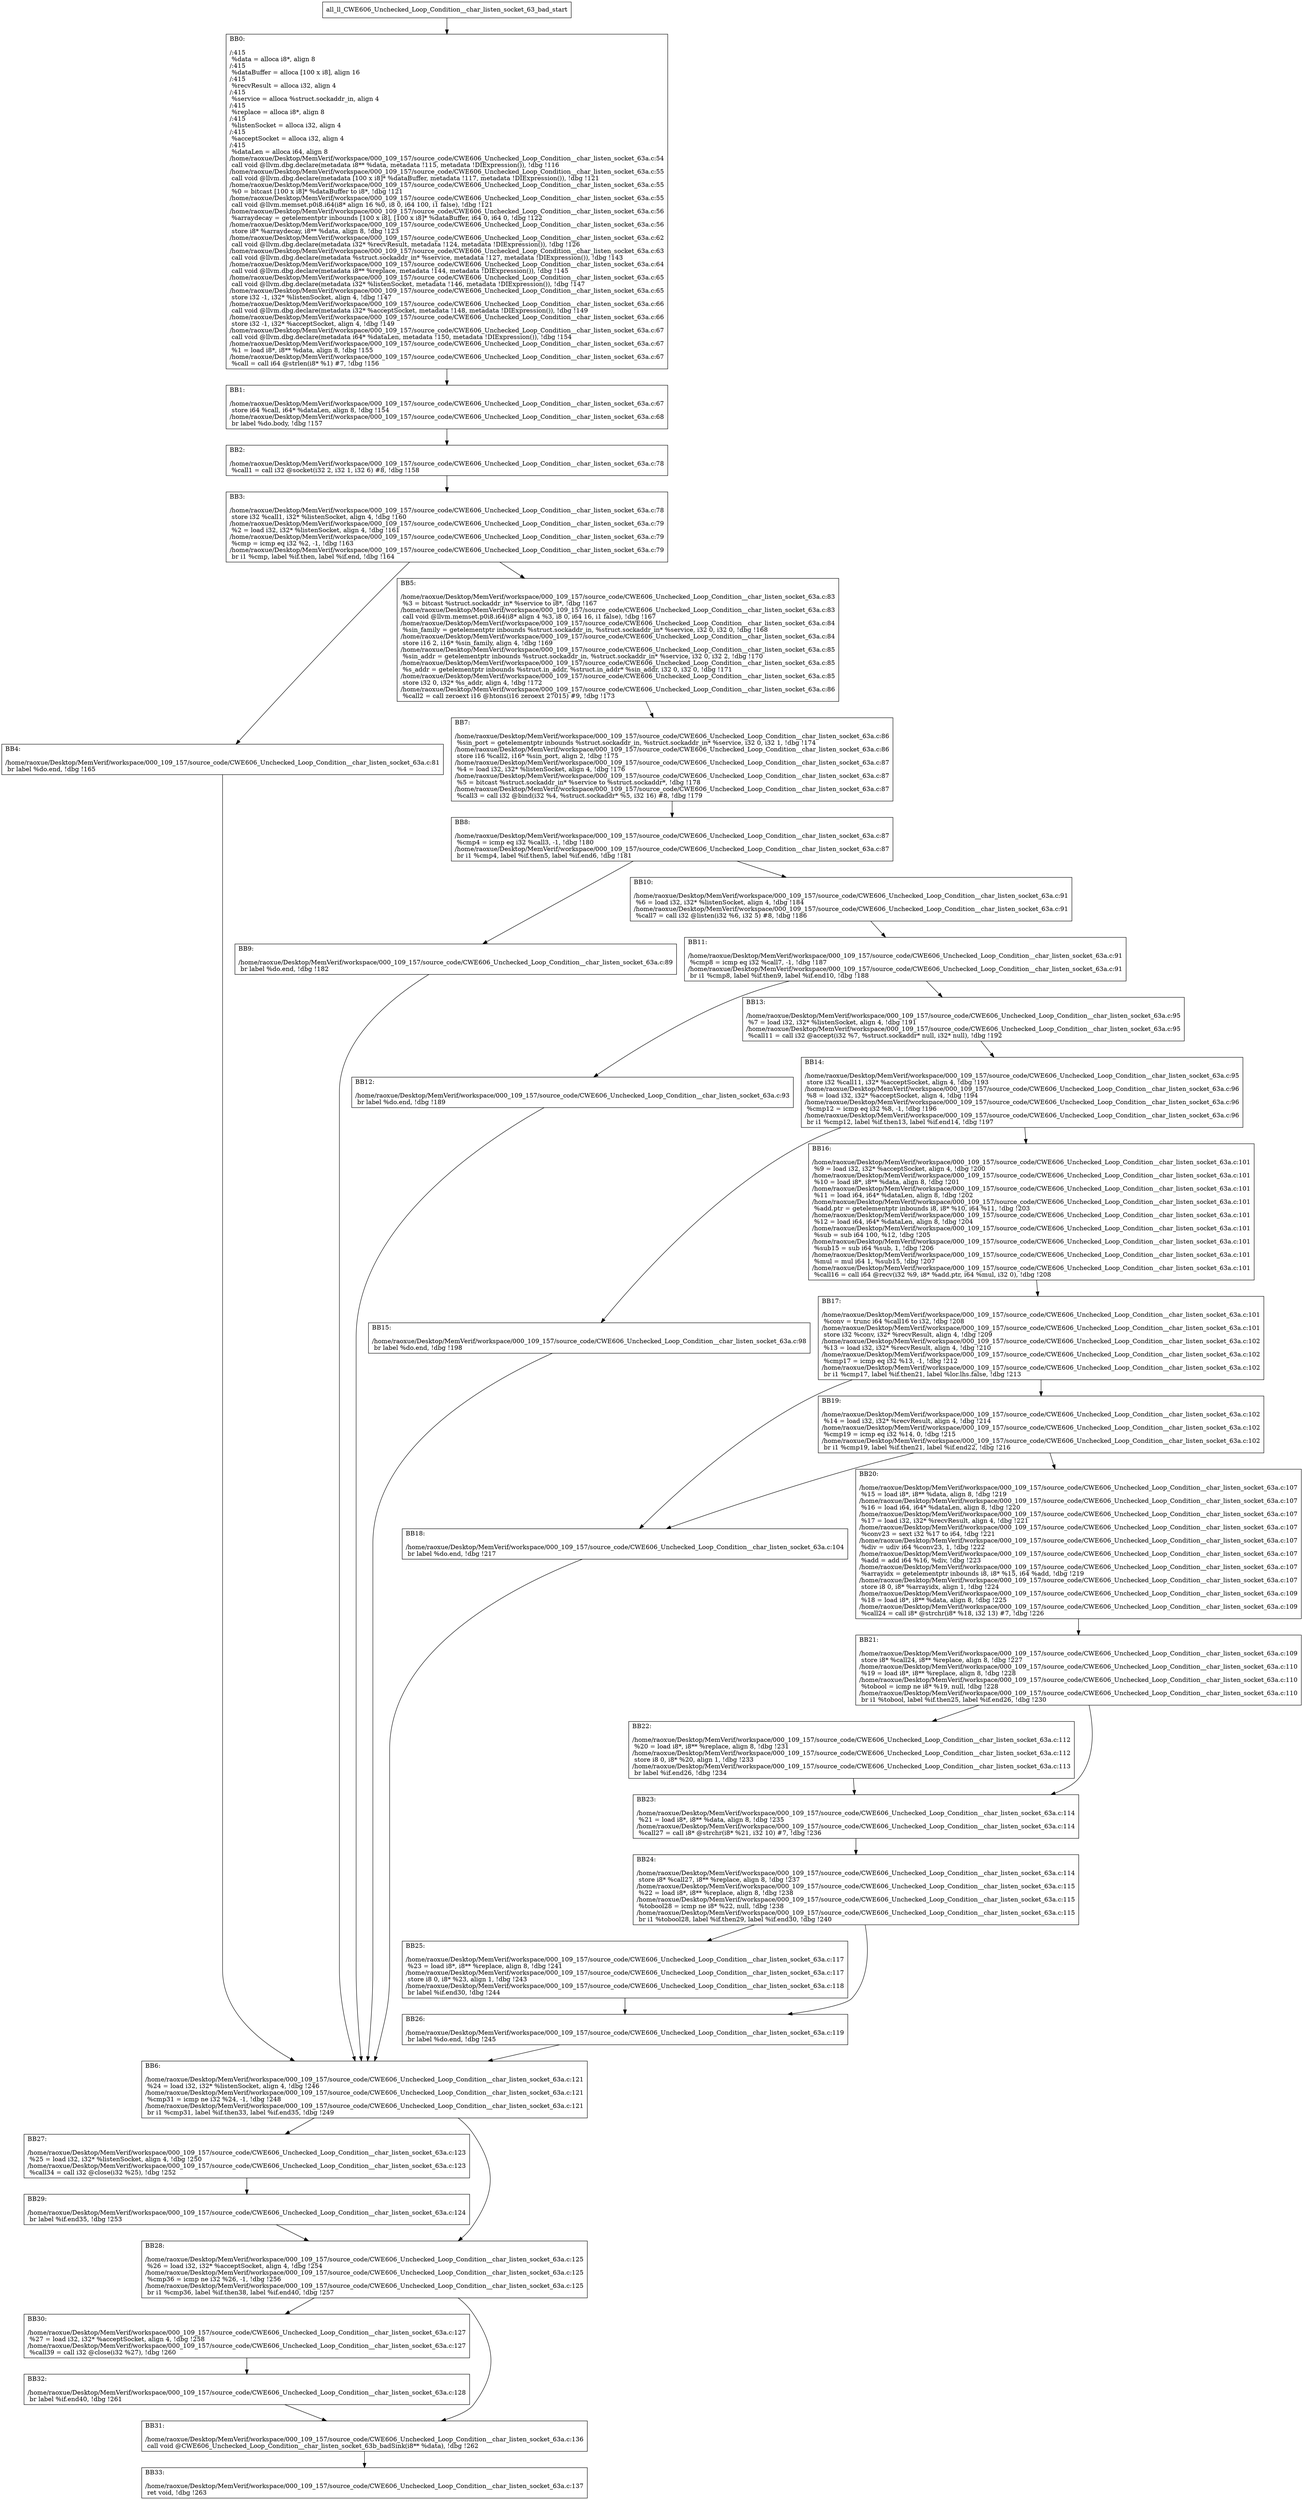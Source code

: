 digraph "CFG for'all_ll_CWE606_Unchecked_Loop_Condition__char_listen_socket_63_bad' function" {
	BBall_ll_CWE606_Unchecked_Loop_Condition__char_listen_socket_63_bad_start[shape=record,label="{all_ll_CWE606_Unchecked_Loop_Condition__char_listen_socket_63_bad_start}"];
	BBall_ll_CWE606_Unchecked_Loop_Condition__char_listen_socket_63_bad_start-> all_ll_CWE606_Unchecked_Loop_Condition__char_listen_socket_63_badBB0;
	all_ll_CWE606_Unchecked_Loop_Condition__char_listen_socket_63_badBB0 [shape=record, label="{BB0:\l\l/:415\l
  %data = alloca i8*, align 8\l
/:415\l
  %dataBuffer = alloca [100 x i8], align 16\l
/:415\l
  %recvResult = alloca i32, align 4\l
/:415\l
  %service = alloca %struct.sockaddr_in, align 4\l
/:415\l
  %replace = alloca i8*, align 8\l
/:415\l
  %listenSocket = alloca i32, align 4\l
/:415\l
  %acceptSocket = alloca i32, align 4\l
/:415\l
  %dataLen = alloca i64, align 8\l
/home/raoxue/Desktop/MemVerif/workspace/000_109_157/source_code/CWE606_Unchecked_Loop_Condition__char_listen_socket_63a.c:54\l
  call void @llvm.dbg.declare(metadata i8** %data, metadata !115, metadata !DIExpression()), !dbg !116\l
/home/raoxue/Desktop/MemVerif/workspace/000_109_157/source_code/CWE606_Unchecked_Loop_Condition__char_listen_socket_63a.c:55\l
  call void @llvm.dbg.declare(metadata [100 x i8]* %dataBuffer, metadata !117, metadata !DIExpression()), !dbg !121\l
/home/raoxue/Desktop/MemVerif/workspace/000_109_157/source_code/CWE606_Unchecked_Loop_Condition__char_listen_socket_63a.c:55\l
  %0 = bitcast [100 x i8]* %dataBuffer to i8*, !dbg !121\l
/home/raoxue/Desktop/MemVerif/workspace/000_109_157/source_code/CWE606_Unchecked_Loop_Condition__char_listen_socket_63a.c:55\l
  call void @llvm.memset.p0i8.i64(i8* align 16 %0, i8 0, i64 100, i1 false), !dbg !121\l
/home/raoxue/Desktop/MemVerif/workspace/000_109_157/source_code/CWE606_Unchecked_Loop_Condition__char_listen_socket_63a.c:56\l
  %arraydecay = getelementptr inbounds [100 x i8], [100 x i8]* %dataBuffer, i64 0, i64 0, !dbg !122\l
/home/raoxue/Desktop/MemVerif/workspace/000_109_157/source_code/CWE606_Unchecked_Loop_Condition__char_listen_socket_63a.c:56\l
  store i8* %arraydecay, i8** %data, align 8, !dbg !123\l
/home/raoxue/Desktop/MemVerif/workspace/000_109_157/source_code/CWE606_Unchecked_Loop_Condition__char_listen_socket_63a.c:62\l
  call void @llvm.dbg.declare(metadata i32* %recvResult, metadata !124, metadata !DIExpression()), !dbg !126\l
/home/raoxue/Desktop/MemVerif/workspace/000_109_157/source_code/CWE606_Unchecked_Loop_Condition__char_listen_socket_63a.c:63\l
  call void @llvm.dbg.declare(metadata %struct.sockaddr_in* %service, metadata !127, metadata !DIExpression()), !dbg !143\l
/home/raoxue/Desktop/MemVerif/workspace/000_109_157/source_code/CWE606_Unchecked_Loop_Condition__char_listen_socket_63a.c:64\l
  call void @llvm.dbg.declare(metadata i8** %replace, metadata !144, metadata !DIExpression()), !dbg !145\l
/home/raoxue/Desktop/MemVerif/workspace/000_109_157/source_code/CWE606_Unchecked_Loop_Condition__char_listen_socket_63a.c:65\l
  call void @llvm.dbg.declare(metadata i32* %listenSocket, metadata !146, metadata !DIExpression()), !dbg !147\l
/home/raoxue/Desktop/MemVerif/workspace/000_109_157/source_code/CWE606_Unchecked_Loop_Condition__char_listen_socket_63a.c:65\l
  store i32 -1, i32* %listenSocket, align 4, !dbg !147\l
/home/raoxue/Desktop/MemVerif/workspace/000_109_157/source_code/CWE606_Unchecked_Loop_Condition__char_listen_socket_63a.c:66\l
  call void @llvm.dbg.declare(metadata i32* %acceptSocket, metadata !148, metadata !DIExpression()), !dbg !149\l
/home/raoxue/Desktop/MemVerif/workspace/000_109_157/source_code/CWE606_Unchecked_Loop_Condition__char_listen_socket_63a.c:66\l
  store i32 -1, i32* %acceptSocket, align 4, !dbg !149\l
/home/raoxue/Desktop/MemVerif/workspace/000_109_157/source_code/CWE606_Unchecked_Loop_Condition__char_listen_socket_63a.c:67\l
  call void @llvm.dbg.declare(metadata i64* %dataLen, metadata !150, metadata !DIExpression()), !dbg !154\l
/home/raoxue/Desktop/MemVerif/workspace/000_109_157/source_code/CWE606_Unchecked_Loop_Condition__char_listen_socket_63a.c:67\l
  %1 = load i8*, i8** %data, align 8, !dbg !155\l
/home/raoxue/Desktop/MemVerif/workspace/000_109_157/source_code/CWE606_Unchecked_Loop_Condition__char_listen_socket_63a.c:67\l
  %call = call i64 @strlen(i8* %1) #7, !dbg !156\l
}"];
	all_ll_CWE606_Unchecked_Loop_Condition__char_listen_socket_63_badBB0-> all_ll_CWE606_Unchecked_Loop_Condition__char_listen_socket_63_badBB1;
	all_ll_CWE606_Unchecked_Loop_Condition__char_listen_socket_63_badBB1 [shape=record, label="{BB1:\l\l/home/raoxue/Desktop/MemVerif/workspace/000_109_157/source_code/CWE606_Unchecked_Loop_Condition__char_listen_socket_63a.c:67\l
  store i64 %call, i64* %dataLen, align 8, !dbg !154\l
/home/raoxue/Desktop/MemVerif/workspace/000_109_157/source_code/CWE606_Unchecked_Loop_Condition__char_listen_socket_63a.c:68\l
  br label %do.body, !dbg !157\l
}"];
	all_ll_CWE606_Unchecked_Loop_Condition__char_listen_socket_63_badBB1-> all_ll_CWE606_Unchecked_Loop_Condition__char_listen_socket_63_badBB2;
	all_ll_CWE606_Unchecked_Loop_Condition__char_listen_socket_63_badBB2 [shape=record, label="{BB2:\l\l/home/raoxue/Desktop/MemVerif/workspace/000_109_157/source_code/CWE606_Unchecked_Loop_Condition__char_listen_socket_63a.c:78\l
  %call1 = call i32 @socket(i32 2, i32 1, i32 6) #8, !dbg !158\l
}"];
	all_ll_CWE606_Unchecked_Loop_Condition__char_listen_socket_63_badBB2-> all_ll_CWE606_Unchecked_Loop_Condition__char_listen_socket_63_badBB3;
	all_ll_CWE606_Unchecked_Loop_Condition__char_listen_socket_63_badBB3 [shape=record, label="{BB3:\l\l/home/raoxue/Desktop/MemVerif/workspace/000_109_157/source_code/CWE606_Unchecked_Loop_Condition__char_listen_socket_63a.c:78\l
  store i32 %call1, i32* %listenSocket, align 4, !dbg !160\l
/home/raoxue/Desktop/MemVerif/workspace/000_109_157/source_code/CWE606_Unchecked_Loop_Condition__char_listen_socket_63a.c:79\l
  %2 = load i32, i32* %listenSocket, align 4, !dbg !161\l
/home/raoxue/Desktop/MemVerif/workspace/000_109_157/source_code/CWE606_Unchecked_Loop_Condition__char_listen_socket_63a.c:79\l
  %cmp = icmp eq i32 %2, -1, !dbg !163\l
/home/raoxue/Desktop/MemVerif/workspace/000_109_157/source_code/CWE606_Unchecked_Loop_Condition__char_listen_socket_63a.c:79\l
  br i1 %cmp, label %if.then, label %if.end, !dbg !164\l
}"];
	all_ll_CWE606_Unchecked_Loop_Condition__char_listen_socket_63_badBB3-> all_ll_CWE606_Unchecked_Loop_Condition__char_listen_socket_63_badBB4;
	all_ll_CWE606_Unchecked_Loop_Condition__char_listen_socket_63_badBB3-> all_ll_CWE606_Unchecked_Loop_Condition__char_listen_socket_63_badBB5;
	all_ll_CWE606_Unchecked_Loop_Condition__char_listen_socket_63_badBB4 [shape=record, label="{BB4:\l\l/home/raoxue/Desktop/MemVerif/workspace/000_109_157/source_code/CWE606_Unchecked_Loop_Condition__char_listen_socket_63a.c:81\l
  br label %do.end, !dbg !165\l
}"];
	all_ll_CWE606_Unchecked_Loop_Condition__char_listen_socket_63_badBB4-> all_ll_CWE606_Unchecked_Loop_Condition__char_listen_socket_63_badBB6;
	all_ll_CWE606_Unchecked_Loop_Condition__char_listen_socket_63_badBB5 [shape=record, label="{BB5:\l\l/home/raoxue/Desktop/MemVerif/workspace/000_109_157/source_code/CWE606_Unchecked_Loop_Condition__char_listen_socket_63a.c:83\l
  %3 = bitcast %struct.sockaddr_in* %service to i8*, !dbg !167\l
/home/raoxue/Desktop/MemVerif/workspace/000_109_157/source_code/CWE606_Unchecked_Loop_Condition__char_listen_socket_63a.c:83\l
  call void @llvm.memset.p0i8.i64(i8* align 4 %3, i8 0, i64 16, i1 false), !dbg !167\l
/home/raoxue/Desktop/MemVerif/workspace/000_109_157/source_code/CWE606_Unchecked_Loop_Condition__char_listen_socket_63a.c:84\l
  %sin_family = getelementptr inbounds %struct.sockaddr_in, %struct.sockaddr_in* %service, i32 0, i32 0, !dbg !168\l
/home/raoxue/Desktop/MemVerif/workspace/000_109_157/source_code/CWE606_Unchecked_Loop_Condition__char_listen_socket_63a.c:84\l
  store i16 2, i16* %sin_family, align 4, !dbg !169\l
/home/raoxue/Desktop/MemVerif/workspace/000_109_157/source_code/CWE606_Unchecked_Loop_Condition__char_listen_socket_63a.c:85\l
  %sin_addr = getelementptr inbounds %struct.sockaddr_in, %struct.sockaddr_in* %service, i32 0, i32 2, !dbg !170\l
/home/raoxue/Desktop/MemVerif/workspace/000_109_157/source_code/CWE606_Unchecked_Loop_Condition__char_listen_socket_63a.c:85\l
  %s_addr = getelementptr inbounds %struct.in_addr, %struct.in_addr* %sin_addr, i32 0, i32 0, !dbg !171\l
/home/raoxue/Desktop/MemVerif/workspace/000_109_157/source_code/CWE606_Unchecked_Loop_Condition__char_listen_socket_63a.c:85\l
  store i32 0, i32* %s_addr, align 4, !dbg !172\l
/home/raoxue/Desktop/MemVerif/workspace/000_109_157/source_code/CWE606_Unchecked_Loop_Condition__char_listen_socket_63a.c:86\l
  %call2 = call zeroext i16 @htons(i16 zeroext 27015) #9, !dbg !173\l
}"];
	all_ll_CWE606_Unchecked_Loop_Condition__char_listen_socket_63_badBB5-> all_ll_CWE606_Unchecked_Loop_Condition__char_listen_socket_63_badBB7;
	all_ll_CWE606_Unchecked_Loop_Condition__char_listen_socket_63_badBB7 [shape=record, label="{BB7:\l\l/home/raoxue/Desktop/MemVerif/workspace/000_109_157/source_code/CWE606_Unchecked_Loop_Condition__char_listen_socket_63a.c:86\l
  %sin_port = getelementptr inbounds %struct.sockaddr_in, %struct.sockaddr_in* %service, i32 0, i32 1, !dbg !174\l
/home/raoxue/Desktop/MemVerif/workspace/000_109_157/source_code/CWE606_Unchecked_Loop_Condition__char_listen_socket_63a.c:86\l
  store i16 %call2, i16* %sin_port, align 2, !dbg !175\l
/home/raoxue/Desktop/MemVerif/workspace/000_109_157/source_code/CWE606_Unchecked_Loop_Condition__char_listen_socket_63a.c:87\l
  %4 = load i32, i32* %listenSocket, align 4, !dbg !176\l
/home/raoxue/Desktop/MemVerif/workspace/000_109_157/source_code/CWE606_Unchecked_Loop_Condition__char_listen_socket_63a.c:87\l
  %5 = bitcast %struct.sockaddr_in* %service to %struct.sockaddr*, !dbg !178\l
/home/raoxue/Desktop/MemVerif/workspace/000_109_157/source_code/CWE606_Unchecked_Loop_Condition__char_listen_socket_63a.c:87\l
  %call3 = call i32 @bind(i32 %4, %struct.sockaddr* %5, i32 16) #8, !dbg !179\l
}"];
	all_ll_CWE606_Unchecked_Loop_Condition__char_listen_socket_63_badBB7-> all_ll_CWE606_Unchecked_Loop_Condition__char_listen_socket_63_badBB8;
	all_ll_CWE606_Unchecked_Loop_Condition__char_listen_socket_63_badBB8 [shape=record, label="{BB8:\l\l/home/raoxue/Desktop/MemVerif/workspace/000_109_157/source_code/CWE606_Unchecked_Loop_Condition__char_listen_socket_63a.c:87\l
  %cmp4 = icmp eq i32 %call3, -1, !dbg !180\l
/home/raoxue/Desktop/MemVerif/workspace/000_109_157/source_code/CWE606_Unchecked_Loop_Condition__char_listen_socket_63a.c:87\l
  br i1 %cmp4, label %if.then5, label %if.end6, !dbg !181\l
}"];
	all_ll_CWE606_Unchecked_Loop_Condition__char_listen_socket_63_badBB8-> all_ll_CWE606_Unchecked_Loop_Condition__char_listen_socket_63_badBB9;
	all_ll_CWE606_Unchecked_Loop_Condition__char_listen_socket_63_badBB8-> all_ll_CWE606_Unchecked_Loop_Condition__char_listen_socket_63_badBB10;
	all_ll_CWE606_Unchecked_Loop_Condition__char_listen_socket_63_badBB9 [shape=record, label="{BB9:\l\l/home/raoxue/Desktop/MemVerif/workspace/000_109_157/source_code/CWE606_Unchecked_Loop_Condition__char_listen_socket_63a.c:89\l
  br label %do.end, !dbg !182\l
}"];
	all_ll_CWE606_Unchecked_Loop_Condition__char_listen_socket_63_badBB9-> all_ll_CWE606_Unchecked_Loop_Condition__char_listen_socket_63_badBB6;
	all_ll_CWE606_Unchecked_Loop_Condition__char_listen_socket_63_badBB10 [shape=record, label="{BB10:\l\l/home/raoxue/Desktop/MemVerif/workspace/000_109_157/source_code/CWE606_Unchecked_Loop_Condition__char_listen_socket_63a.c:91\l
  %6 = load i32, i32* %listenSocket, align 4, !dbg !184\l
/home/raoxue/Desktop/MemVerif/workspace/000_109_157/source_code/CWE606_Unchecked_Loop_Condition__char_listen_socket_63a.c:91\l
  %call7 = call i32 @listen(i32 %6, i32 5) #8, !dbg !186\l
}"];
	all_ll_CWE606_Unchecked_Loop_Condition__char_listen_socket_63_badBB10-> all_ll_CWE606_Unchecked_Loop_Condition__char_listen_socket_63_badBB11;
	all_ll_CWE606_Unchecked_Loop_Condition__char_listen_socket_63_badBB11 [shape=record, label="{BB11:\l\l/home/raoxue/Desktop/MemVerif/workspace/000_109_157/source_code/CWE606_Unchecked_Loop_Condition__char_listen_socket_63a.c:91\l
  %cmp8 = icmp eq i32 %call7, -1, !dbg !187\l
/home/raoxue/Desktop/MemVerif/workspace/000_109_157/source_code/CWE606_Unchecked_Loop_Condition__char_listen_socket_63a.c:91\l
  br i1 %cmp8, label %if.then9, label %if.end10, !dbg !188\l
}"];
	all_ll_CWE606_Unchecked_Loop_Condition__char_listen_socket_63_badBB11-> all_ll_CWE606_Unchecked_Loop_Condition__char_listen_socket_63_badBB12;
	all_ll_CWE606_Unchecked_Loop_Condition__char_listen_socket_63_badBB11-> all_ll_CWE606_Unchecked_Loop_Condition__char_listen_socket_63_badBB13;
	all_ll_CWE606_Unchecked_Loop_Condition__char_listen_socket_63_badBB12 [shape=record, label="{BB12:\l\l/home/raoxue/Desktop/MemVerif/workspace/000_109_157/source_code/CWE606_Unchecked_Loop_Condition__char_listen_socket_63a.c:93\l
  br label %do.end, !dbg !189\l
}"];
	all_ll_CWE606_Unchecked_Loop_Condition__char_listen_socket_63_badBB12-> all_ll_CWE606_Unchecked_Loop_Condition__char_listen_socket_63_badBB6;
	all_ll_CWE606_Unchecked_Loop_Condition__char_listen_socket_63_badBB13 [shape=record, label="{BB13:\l\l/home/raoxue/Desktop/MemVerif/workspace/000_109_157/source_code/CWE606_Unchecked_Loop_Condition__char_listen_socket_63a.c:95\l
  %7 = load i32, i32* %listenSocket, align 4, !dbg !191\l
/home/raoxue/Desktop/MemVerif/workspace/000_109_157/source_code/CWE606_Unchecked_Loop_Condition__char_listen_socket_63a.c:95\l
  %call11 = call i32 @accept(i32 %7, %struct.sockaddr* null, i32* null), !dbg !192\l
}"];
	all_ll_CWE606_Unchecked_Loop_Condition__char_listen_socket_63_badBB13-> all_ll_CWE606_Unchecked_Loop_Condition__char_listen_socket_63_badBB14;
	all_ll_CWE606_Unchecked_Loop_Condition__char_listen_socket_63_badBB14 [shape=record, label="{BB14:\l\l/home/raoxue/Desktop/MemVerif/workspace/000_109_157/source_code/CWE606_Unchecked_Loop_Condition__char_listen_socket_63a.c:95\l
  store i32 %call11, i32* %acceptSocket, align 4, !dbg !193\l
/home/raoxue/Desktop/MemVerif/workspace/000_109_157/source_code/CWE606_Unchecked_Loop_Condition__char_listen_socket_63a.c:96\l
  %8 = load i32, i32* %acceptSocket, align 4, !dbg !194\l
/home/raoxue/Desktop/MemVerif/workspace/000_109_157/source_code/CWE606_Unchecked_Loop_Condition__char_listen_socket_63a.c:96\l
  %cmp12 = icmp eq i32 %8, -1, !dbg !196\l
/home/raoxue/Desktop/MemVerif/workspace/000_109_157/source_code/CWE606_Unchecked_Loop_Condition__char_listen_socket_63a.c:96\l
  br i1 %cmp12, label %if.then13, label %if.end14, !dbg !197\l
}"];
	all_ll_CWE606_Unchecked_Loop_Condition__char_listen_socket_63_badBB14-> all_ll_CWE606_Unchecked_Loop_Condition__char_listen_socket_63_badBB15;
	all_ll_CWE606_Unchecked_Loop_Condition__char_listen_socket_63_badBB14-> all_ll_CWE606_Unchecked_Loop_Condition__char_listen_socket_63_badBB16;
	all_ll_CWE606_Unchecked_Loop_Condition__char_listen_socket_63_badBB15 [shape=record, label="{BB15:\l\l/home/raoxue/Desktop/MemVerif/workspace/000_109_157/source_code/CWE606_Unchecked_Loop_Condition__char_listen_socket_63a.c:98\l
  br label %do.end, !dbg !198\l
}"];
	all_ll_CWE606_Unchecked_Loop_Condition__char_listen_socket_63_badBB15-> all_ll_CWE606_Unchecked_Loop_Condition__char_listen_socket_63_badBB6;
	all_ll_CWE606_Unchecked_Loop_Condition__char_listen_socket_63_badBB16 [shape=record, label="{BB16:\l\l/home/raoxue/Desktop/MemVerif/workspace/000_109_157/source_code/CWE606_Unchecked_Loop_Condition__char_listen_socket_63a.c:101\l
  %9 = load i32, i32* %acceptSocket, align 4, !dbg !200\l
/home/raoxue/Desktop/MemVerif/workspace/000_109_157/source_code/CWE606_Unchecked_Loop_Condition__char_listen_socket_63a.c:101\l
  %10 = load i8*, i8** %data, align 8, !dbg !201\l
/home/raoxue/Desktop/MemVerif/workspace/000_109_157/source_code/CWE606_Unchecked_Loop_Condition__char_listen_socket_63a.c:101\l
  %11 = load i64, i64* %dataLen, align 8, !dbg !202\l
/home/raoxue/Desktop/MemVerif/workspace/000_109_157/source_code/CWE606_Unchecked_Loop_Condition__char_listen_socket_63a.c:101\l
  %add.ptr = getelementptr inbounds i8, i8* %10, i64 %11, !dbg !203\l
/home/raoxue/Desktop/MemVerif/workspace/000_109_157/source_code/CWE606_Unchecked_Loop_Condition__char_listen_socket_63a.c:101\l
  %12 = load i64, i64* %dataLen, align 8, !dbg !204\l
/home/raoxue/Desktop/MemVerif/workspace/000_109_157/source_code/CWE606_Unchecked_Loop_Condition__char_listen_socket_63a.c:101\l
  %sub = sub i64 100, %12, !dbg !205\l
/home/raoxue/Desktop/MemVerif/workspace/000_109_157/source_code/CWE606_Unchecked_Loop_Condition__char_listen_socket_63a.c:101\l
  %sub15 = sub i64 %sub, 1, !dbg !206\l
/home/raoxue/Desktop/MemVerif/workspace/000_109_157/source_code/CWE606_Unchecked_Loop_Condition__char_listen_socket_63a.c:101\l
  %mul = mul i64 1, %sub15, !dbg !207\l
/home/raoxue/Desktop/MemVerif/workspace/000_109_157/source_code/CWE606_Unchecked_Loop_Condition__char_listen_socket_63a.c:101\l
  %call16 = call i64 @recv(i32 %9, i8* %add.ptr, i64 %mul, i32 0), !dbg !208\l
}"];
	all_ll_CWE606_Unchecked_Loop_Condition__char_listen_socket_63_badBB16-> all_ll_CWE606_Unchecked_Loop_Condition__char_listen_socket_63_badBB17;
	all_ll_CWE606_Unchecked_Loop_Condition__char_listen_socket_63_badBB17 [shape=record, label="{BB17:\l\l/home/raoxue/Desktop/MemVerif/workspace/000_109_157/source_code/CWE606_Unchecked_Loop_Condition__char_listen_socket_63a.c:101\l
  %conv = trunc i64 %call16 to i32, !dbg !208\l
/home/raoxue/Desktop/MemVerif/workspace/000_109_157/source_code/CWE606_Unchecked_Loop_Condition__char_listen_socket_63a.c:101\l
  store i32 %conv, i32* %recvResult, align 4, !dbg !209\l
/home/raoxue/Desktop/MemVerif/workspace/000_109_157/source_code/CWE606_Unchecked_Loop_Condition__char_listen_socket_63a.c:102\l
  %13 = load i32, i32* %recvResult, align 4, !dbg !210\l
/home/raoxue/Desktop/MemVerif/workspace/000_109_157/source_code/CWE606_Unchecked_Loop_Condition__char_listen_socket_63a.c:102\l
  %cmp17 = icmp eq i32 %13, -1, !dbg !212\l
/home/raoxue/Desktop/MemVerif/workspace/000_109_157/source_code/CWE606_Unchecked_Loop_Condition__char_listen_socket_63a.c:102\l
  br i1 %cmp17, label %if.then21, label %lor.lhs.false, !dbg !213\l
}"];
	all_ll_CWE606_Unchecked_Loop_Condition__char_listen_socket_63_badBB17-> all_ll_CWE606_Unchecked_Loop_Condition__char_listen_socket_63_badBB18;
	all_ll_CWE606_Unchecked_Loop_Condition__char_listen_socket_63_badBB17-> all_ll_CWE606_Unchecked_Loop_Condition__char_listen_socket_63_badBB19;
	all_ll_CWE606_Unchecked_Loop_Condition__char_listen_socket_63_badBB19 [shape=record, label="{BB19:\l\l/home/raoxue/Desktop/MemVerif/workspace/000_109_157/source_code/CWE606_Unchecked_Loop_Condition__char_listen_socket_63a.c:102\l
  %14 = load i32, i32* %recvResult, align 4, !dbg !214\l
/home/raoxue/Desktop/MemVerif/workspace/000_109_157/source_code/CWE606_Unchecked_Loop_Condition__char_listen_socket_63a.c:102\l
  %cmp19 = icmp eq i32 %14, 0, !dbg !215\l
/home/raoxue/Desktop/MemVerif/workspace/000_109_157/source_code/CWE606_Unchecked_Loop_Condition__char_listen_socket_63a.c:102\l
  br i1 %cmp19, label %if.then21, label %if.end22, !dbg !216\l
}"];
	all_ll_CWE606_Unchecked_Loop_Condition__char_listen_socket_63_badBB19-> all_ll_CWE606_Unchecked_Loop_Condition__char_listen_socket_63_badBB18;
	all_ll_CWE606_Unchecked_Loop_Condition__char_listen_socket_63_badBB19-> all_ll_CWE606_Unchecked_Loop_Condition__char_listen_socket_63_badBB20;
	all_ll_CWE606_Unchecked_Loop_Condition__char_listen_socket_63_badBB18 [shape=record, label="{BB18:\l\l/home/raoxue/Desktop/MemVerif/workspace/000_109_157/source_code/CWE606_Unchecked_Loop_Condition__char_listen_socket_63a.c:104\l
  br label %do.end, !dbg !217\l
}"];
	all_ll_CWE606_Unchecked_Loop_Condition__char_listen_socket_63_badBB18-> all_ll_CWE606_Unchecked_Loop_Condition__char_listen_socket_63_badBB6;
	all_ll_CWE606_Unchecked_Loop_Condition__char_listen_socket_63_badBB20 [shape=record, label="{BB20:\l\l/home/raoxue/Desktop/MemVerif/workspace/000_109_157/source_code/CWE606_Unchecked_Loop_Condition__char_listen_socket_63a.c:107\l
  %15 = load i8*, i8** %data, align 8, !dbg !219\l
/home/raoxue/Desktop/MemVerif/workspace/000_109_157/source_code/CWE606_Unchecked_Loop_Condition__char_listen_socket_63a.c:107\l
  %16 = load i64, i64* %dataLen, align 8, !dbg !220\l
/home/raoxue/Desktop/MemVerif/workspace/000_109_157/source_code/CWE606_Unchecked_Loop_Condition__char_listen_socket_63a.c:107\l
  %17 = load i32, i32* %recvResult, align 4, !dbg !221\l
/home/raoxue/Desktop/MemVerif/workspace/000_109_157/source_code/CWE606_Unchecked_Loop_Condition__char_listen_socket_63a.c:107\l
  %conv23 = sext i32 %17 to i64, !dbg !221\l
/home/raoxue/Desktop/MemVerif/workspace/000_109_157/source_code/CWE606_Unchecked_Loop_Condition__char_listen_socket_63a.c:107\l
  %div = udiv i64 %conv23, 1, !dbg !222\l
/home/raoxue/Desktop/MemVerif/workspace/000_109_157/source_code/CWE606_Unchecked_Loop_Condition__char_listen_socket_63a.c:107\l
  %add = add i64 %16, %div, !dbg !223\l
/home/raoxue/Desktop/MemVerif/workspace/000_109_157/source_code/CWE606_Unchecked_Loop_Condition__char_listen_socket_63a.c:107\l
  %arrayidx = getelementptr inbounds i8, i8* %15, i64 %add, !dbg !219\l
/home/raoxue/Desktop/MemVerif/workspace/000_109_157/source_code/CWE606_Unchecked_Loop_Condition__char_listen_socket_63a.c:107\l
  store i8 0, i8* %arrayidx, align 1, !dbg !224\l
/home/raoxue/Desktop/MemVerif/workspace/000_109_157/source_code/CWE606_Unchecked_Loop_Condition__char_listen_socket_63a.c:109\l
  %18 = load i8*, i8** %data, align 8, !dbg !225\l
/home/raoxue/Desktop/MemVerif/workspace/000_109_157/source_code/CWE606_Unchecked_Loop_Condition__char_listen_socket_63a.c:109\l
  %call24 = call i8* @strchr(i8* %18, i32 13) #7, !dbg !226\l
}"];
	all_ll_CWE606_Unchecked_Loop_Condition__char_listen_socket_63_badBB20-> all_ll_CWE606_Unchecked_Loop_Condition__char_listen_socket_63_badBB21;
	all_ll_CWE606_Unchecked_Loop_Condition__char_listen_socket_63_badBB21 [shape=record, label="{BB21:\l\l/home/raoxue/Desktop/MemVerif/workspace/000_109_157/source_code/CWE606_Unchecked_Loop_Condition__char_listen_socket_63a.c:109\l
  store i8* %call24, i8** %replace, align 8, !dbg !227\l
/home/raoxue/Desktop/MemVerif/workspace/000_109_157/source_code/CWE606_Unchecked_Loop_Condition__char_listen_socket_63a.c:110\l
  %19 = load i8*, i8** %replace, align 8, !dbg !228\l
/home/raoxue/Desktop/MemVerif/workspace/000_109_157/source_code/CWE606_Unchecked_Loop_Condition__char_listen_socket_63a.c:110\l
  %tobool = icmp ne i8* %19, null, !dbg !228\l
/home/raoxue/Desktop/MemVerif/workspace/000_109_157/source_code/CWE606_Unchecked_Loop_Condition__char_listen_socket_63a.c:110\l
  br i1 %tobool, label %if.then25, label %if.end26, !dbg !230\l
}"];
	all_ll_CWE606_Unchecked_Loop_Condition__char_listen_socket_63_badBB21-> all_ll_CWE606_Unchecked_Loop_Condition__char_listen_socket_63_badBB22;
	all_ll_CWE606_Unchecked_Loop_Condition__char_listen_socket_63_badBB21-> all_ll_CWE606_Unchecked_Loop_Condition__char_listen_socket_63_badBB23;
	all_ll_CWE606_Unchecked_Loop_Condition__char_listen_socket_63_badBB22 [shape=record, label="{BB22:\l\l/home/raoxue/Desktop/MemVerif/workspace/000_109_157/source_code/CWE606_Unchecked_Loop_Condition__char_listen_socket_63a.c:112\l
  %20 = load i8*, i8** %replace, align 8, !dbg !231\l
/home/raoxue/Desktop/MemVerif/workspace/000_109_157/source_code/CWE606_Unchecked_Loop_Condition__char_listen_socket_63a.c:112\l
  store i8 0, i8* %20, align 1, !dbg !233\l
/home/raoxue/Desktop/MemVerif/workspace/000_109_157/source_code/CWE606_Unchecked_Loop_Condition__char_listen_socket_63a.c:113\l
  br label %if.end26, !dbg !234\l
}"];
	all_ll_CWE606_Unchecked_Loop_Condition__char_listen_socket_63_badBB22-> all_ll_CWE606_Unchecked_Loop_Condition__char_listen_socket_63_badBB23;
	all_ll_CWE606_Unchecked_Loop_Condition__char_listen_socket_63_badBB23 [shape=record, label="{BB23:\l\l/home/raoxue/Desktop/MemVerif/workspace/000_109_157/source_code/CWE606_Unchecked_Loop_Condition__char_listen_socket_63a.c:114\l
  %21 = load i8*, i8** %data, align 8, !dbg !235\l
/home/raoxue/Desktop/MemVerif/workspace/000_109_157/source_code/CWE606_Unchecked_Loop_Condition__char_listen_socket_63a.c:114\l
  %call27 = call i8* @strchr(i8* %21, i32 10) #7, !dbg !236\l
}"];
	all_ll_CWE606_Unchecked_Loop_Condition__char_listen_socket_63_badBB23-> all_ll_CWE606_Unchecked_Loop_Condition__char_listen_socket_63_badBB24;
	all_ll_CWE606_Unchecked_Loop_Condition__char_listen_socket_63_badBB24 [shape=record, label="{BB24:\l\l/home/raoxue/Desktop/MemVerif/workspace/000_109_157/source_code/CWE606_Unchecked_Loop_Condition__char_listen_socket_63a.c:114\l
  store i8* %call27, i8** %replace, align 8, !dbg !237\l
/home/raoxue/Desktop/MemVerif/workspace/000_109_157/source_code/CWE606_Unchecked_Loop_Condition__char_listen_socket_63a.c:115\l
  %22 = load i8*, i8** %replace, align 8, !dbg !238\l
/home/raoxue/Desktop/MemVerif/workspace/000_109_157/source_code/CWE606_Unchecked_Loop_Condition__char_listen_socket_63a.c:115\l
  %tobool28 = icmp ne i8* %22, null, !dbg !238\l
/home/raoxue/Desktop/MemVerif/workspace/000_109_157/source_code/CWE606_Unchecked_Loop_Condition__char_listen_socket_63a.c:115\l
  br i1 %tobool28, label %if.then29, label %if.end30, !dbg !240\l
}"];
	all_ll_CWE606_Unchecked_Loop_Condition__char_listen_socket_63_badBB24-> all_ll_CWE606_Unchecked_Loop_Condition__char_listen_socket_63_badBB25;
	all_ll_CWE606_Unchecked_Loop_Condition__char_listen_socket_63_badBB24-> all_ll_CWE606_Unchecked_Loop_Condition__char_listen_socket_63_badBB26;
	all_ll_CWE606_Unchecked_Loop_Condition__char_listen_socket_63_badBB25 [shape=record, label="{BB25:\l\l/home/raoxue/Desktop/MemVerif/workspace/000_109_157/source_code/CWE606_Unchecked_Loop_Condition__char_listen_socket_63a.c:117\l
  %23 = load i8*, i8** %replace, align 8, !dbg !241\l
/home/raoxue/Desktop/MemVerif/workspace/000_109_157/source_code/CWE606_Unchecked_Loop_Condition__char_listen_socket_63a.c:117\l
  store i8 0, i8* %23, align 1, !dbg !243\l
/home/raoxue/Desktop/MemVerif/workspace/000_109_157/source_code/CWE606_Unchecked_Loop_Condition__char_listen_socket_63a.c:118\l
  br label %if.end30, !dbg !244\l
}"];
	all_ll_CWE606_Unchecked_Loop_Condition__char_listen_socket_63_badBB25-> all_ll_CWE606_Unchecked_Loop_Condition__char_listen_socket_63_badBB26;
	all_ll_CWE606_Unchecked_Loop_Condition__char_listen_socket_63_badBB26 [shape=record, label="{BB26:\l\l/home/raoxue/Desktop/MemVerif/workspace/000_109_157/source_code/CWE606_Unchecked_Loop_Condition__char_listen_socket_63a.c:119\l
  br label %do.end, !dbg !245\l
}"];
	all_ll_CWE606_Unchecked_Loop_Condition__char_listen_socket_63_badBB26-> all_ll_CWE606_Unchecked_Loop_Condition__char_listen_socket_63_badBB6;
	all_ll_CWE606_Unchecked_Loop_Condition__char_listen_socket_63_badBB6 [shape=record, label="{BB6:\l\l/home/raoxue/Desktop/MemVerif/workspace/000_109_157/source_code/CWE606_Unchecked_Loop_Condition__char_listen_socket_63a.c:121\l
  %24 = load i32, i32* %listenSocket, align 4, !dbg !246\l
/home/raoxue/Desktop/MemVerif/workspace/000_109_157/source_code/CWE606_Unchecked_Loop_Condition__char_listen_socket_63a.c:121\l
  %cmp31 = icmp ne i32 %24, -1, !dbg !248\l
/home/raoxue/Desktop/MemVerif/workspace/000_109_157/source_code/CWE606_Unchecked_Loop_Condition__char_listen_socket_63a.c:121\l
  br i1 %cmp31, label %if.then33, label %if.end35, !dbg !249\l
}"];
	all_ll_CWE606_Unchecked_Loop_Condition__char_listen_socket_63_badBB6-> all_ll_CWE606_Unchecked_Loop_Condition__char_listen_socket_63_badBB27;
	all_ll_CWE606_Unchecked_Loop_Condition__char_listen_socket_63_badBB6-> all_ll_CWE606_Unchecked_Loop_Condition__char_listen_socket_63_badBB28;
	all_ll_CWE606_Unchecked_Loop_Condition__char_listen_socket_63_badBB27 [shape=record, label="{BB27:\l\l/home/raoxue/Desktop/MemVerif/workspace/000_109_157/source_code/CWE606_Unchecked_Loop_Condition__char_listen_socket_63a.c:123\l
  %25 = load i32, i32* %listenSocket, align 4, !dbg !250\l
/home/raoxue/Desktop/MemVerif/workspace/000_109_157/source_code/CWE606_Unchecked_Loop_Condition__char_listen_socket_63a.c:123\l
  %call34 = call i32 @close(i32 %25), !dbg !252\l
}"];
	all_ll_CWE606_Unchecked_Loop_Condition__char_listen_socket_63_badBB27-> all_ll_CWE606_Unchecked_Loop_Condition__char_listen_socket_63_badBB29;
	all_ll_CWE606_Unchecked_Loop_Condition__char_listen_socket_63_badBB29 [shape=record, label="{BB29:\l\l/home/raoxue/Desktop/MemVerif/workspace/000_109_157/source_code/CWE606_Unchecked_Loop_Condition__char_listen_socket_63a.c:124\l
  br label %if.end35, !dbg !253\l
}"];
	all_ll_CWE606_Unchecked_Loop_Condition__char_listen_socket_63_badBB29-> all_ll_CWE606_Unchecked_Loop_Condition__char_listen_socket_63_badBB28;
	all_ll_CWE606_Unchecked_Loop_Condition__char_listen_socket_63_badBB28 [shape=record, label="{BB28:\l\l/home/raoxue/Desktop/MemVerif/workspace/000_109_157/source_code/CWE606_Unchecked_Loop_Condition__char_listen_socket_63a.c:125\l
  %26 = load i32, i32* %acceptSocket, align 4, !dbg !254\l
/home/raoxue/Desktop/MemVerif/workspace/000_109_157/source_code/CWE606_Unchecked_Loop_Condition__char_listen_socket_63a.c:125\l
  %cmp36 = icmp ne i32 %26, -1, !dbg !256\l
/home/raoxue/Desktop/MemVerif/workspace/000_109_157/source_code/CWE606_Unchecked_Loop_Condition__char_listen_socket_63a.c:125\l
  br i1 %cmp36, label %if.then38, label %if.end40, !dbg !257\l
}"];
	all_ll_CWE606_Unchecked_Loop_Condition__char_listen_socket_63_badBB28-> all_ll_CWE606_Unchecked_Loop_Condition__char_listen_socket_63_badBB30;
	all_ll_CWE606_Unchecked_Loop_Condition__char_listen_socket_63_badBB28-> all_ll_CWE606_Unchecked_Loop_Condition__char_listen_socket_63_badBB31;
	all_ll_CWE606_Unchecked_Loop_Condition__char_listen_socket_63_badBB30 [shape=record, label="{BB30:\l\l/home/raoxue/Desktop/MemVerif/workspace/000_109_157/source_code/CWE606_Unchecked_Loop_Condition__char_listen_socket_63a.c:127\l
  %27 = load i32, i32* %acceptSocket, align 4, !dbg !258\l
/home/raoxue/Desktop/MemVerif/workspace/000_109_157/source_code/CWE606_Unchecked_Loop_Condition__char_listen_socket_63a.c:127\l
  %call39 = call i32 @close(i32 %27), !dbg !260\l
}"];
	all_ll_CWE606_Unchecked_Loop_Condition__char_listen_socket_63_badBB30-> all_ll_CWE606_Unchecked_Loop_Condition__char_listen_socket_63_badBB32;
	all_ll_CWE606_Unchecked_Loop_Condition__char_listen_socket_63_badBB32 [shape=record, label="{BB32:\l\l/home/raoxue/Desktop/MemVerif/workspace/000_109_157/source_code/CWE606_Unchecked_Loop_Condition__char_listen_socket_63a.c:128\l
  br label %if.end40, !dbg !261\l
}"];
	all_ll_CWE606_Unchecked_Loop_Condition__char_listen_socket_63_badBB32-> all_ll_CWE606_Unchecked_Loop_Condition__char_listen_socket_63_badBB31;
	all_ll_CWE606_Unchecked_Loop_Condition__char_listen_socket_63_badBB31 [shape=record, label="{BB31:\l\l/home/raoxue/Desktop/MemVerif/workspace/000_109_157/source_code/CWE606_Unchecked_Loop_Condition__char_listen_socket_63a.c:136\l
  call void @CWE606_Unchecked_Loop_Condition__char_listen_socket_63b_badSink(i8** %data), !dbg !262\l
}"];
	all_ll_CWE606_Unchecked_Loop_Condition__char_listen_socket_63_badBB31-> all_ll_CWE606_Unchecked_Loop_Condition__char_listen_socket_63_badBB33;
	all_ll_CWE606_Unchecked_Loop_Condition__char_listen_socket_63_badBB33 [shape=record, label="{BB33:\l\l/home/raoxue/Desktop/MemVerif/workspace/000_109_157/source_code/CWE606_Unchecked_Loop_Condition__char_listen_socket_63a.c:137\l
  ret void, !dbg !263\l
}"];
}

